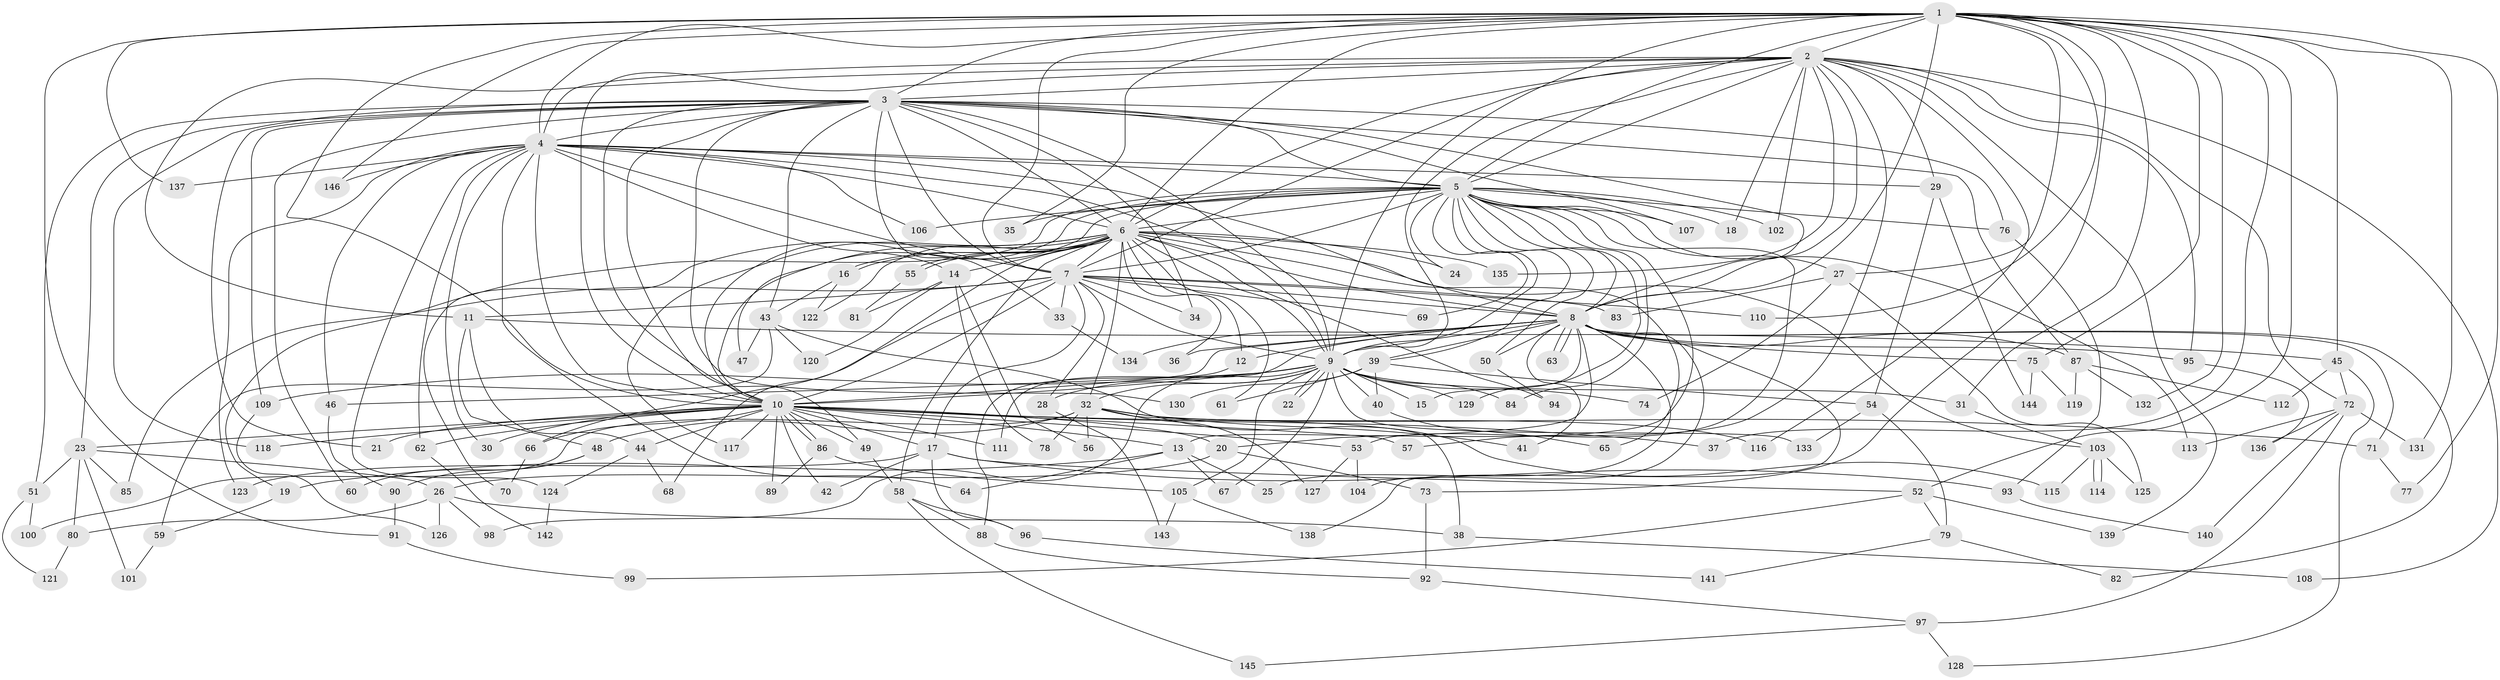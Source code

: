 // Generated by graph-tools (version 1.1) at 2025/13/03/09/25 04:13:51]
// undirected, 146 vertices, 317 edges
graph export_dot {
graph [start="1"]
  node [color=gray90,style=filled];
  1;
  2;
  3;
  4;
  5;
  6;
  7;
  8;
  9;
  10;
  11;
  12;
  13;
  14;
  15;
  16;
  17;
  18;
  19;
  20;
  21;
  22;
  23;
  24;
  25;
  26;
  27;
  28;
  29;
  30;
  31;
  32;
  33;
  34;
  35;
  36;
  37;
  38;
  39;
  40;
  41;
  42;
  43;
  44;
  45;
  46;
  47;
  48;
  49;
  50;
  51;
  52;
  53;
  54;
  55;
  56;
  57;
  58;
  59;
  60;
  61;
  62;
  63;
  64;
  65;
  66;
  67;
  68;
  69;
  70;
  71;
  72;
  73;
  74;
  75;
  76;
  77;
  78;
  79;
  80;
  81;
  82;
  83;
  84;
  85;
  86;
  87;
  88;
  89;
  90;
  91;
  92;
  93;
  94;
  95;
  96;
  97;
  98;
  99;
  100;
  101;
  102;
  103;
  104;
  105;
  106;
  107;
  108;
  109;
  110;
  111;
  112;
  113;
  114;
  115;
  116;
  117;
  118;
  119;
  120;
  121;
  122;
  123;
  124;
  125;
  126;
  127;
  128;
  129;
  130;
  131;
  132;
  133;
  134;
  135;
  136;
  137;
  138;
  139;
  140;
  141;
  142;
  143;
  144;
  145;
  146;
  1 -- 2;
  1 -- 3;
  1 -- 4;
  1 -- 5;
  1 -- 6;
  1 -- 7;
  1 -- 8;
  1 -- 9;
  1 -- 10;
  1 -- 27;
  1 -- 31;
  1 -- 35;
  1 -- 37;
  1 -- 45;
  1 -- 52;
  1 -- 73;
  1 -- 75;
  1 -- 77;
  1 -- 91;
  1 -- 110;
  1 -- 131;
  1 -- 132;
  1 -- 137;
  1 -- 146;
  2 -- 3;
  2 -- 4;
  2 -- 5;
  2 -- 6;
  2 -- 7;
  2 -- 8;
  2 -- 9;
  2 -- 10;
  2 -- 11;
  2 -- 18;
  2 -- 29;
  2 -- 57;
  2 -- 72;
  2 -- 95;
  2 -- 102;
  2 -- 108;
  2 -- 116;
  2 -- 135;
  2 -- 139;
  3 -- 4;
  3 -- 5;
  3 -- 6;
  3 -- 7;
  3 -- 8;
  3 -- 9;
  3 -- 10;
  3 -- 21;
  3 -- 23;
  3 -- 33;
  3 -- 34;
  3 -- 43;
  3 -- 49;
  3 -- 51;
  3 -- 60;
  3 -- 76;
  3 -- 87;
  3 -- 107;
  3 -- 109;
  3 -- 118;
  3 -- 130;
  4 -- 5;
  4 -- 6;
  4 -- 7;
  4 -- 8;
  4 -- 9;
  4 -- 10;
  4 -- 14;
  4 -- 29;
  4 -- 30;
  4 -- 46;
  4 -- 62;
  4 -- 64;
  4 -- 106;
  4 -- 123;
  4 -- 124;
  4 -- 137;
  4 -- 146;
  5 -- 6;
  5 -- 7;
  5 -- 8;
  5 -- 9;
  5 -- 10;
  5 -- 13;
  5 -- 18;
  5 -- 19;
  5 -- 24;
  5 -- 27;
  5 -- 35;
  5 -- 39;
  5 -- 47;
  5 -- 50;
  5 -- 53;
  5 -- 69;
  5 -- 76;
  5 -- 84;
  5 -- 102;
  5 -- 106;
  5 -- 107;
  5 -- 113;
  5 -- 129;
  6 -- 7;
  6 -- 8;
  6 -- 9;
  6 -- 10;
  6 -- 12;
  6 -- 14;
  6 -- 16;
  6 -- 16;
  6 -- 24;
  6 -- 32;
  6 -- 36;
  6 -- 55;
  6 -- 55;
  6 -- 58;
  6 -- 61;
  6 -- 65;
  6 -- 68;
  6 -- 70;
  6 -- 94;
  6 -- 103;
  6 -- 117;
  6 -- 122;
  6 -- 135;
  7 -- 8;
  7 -- 9;
  7 -- 10;
  7 -- 11;
  7 -- 17;
  7 -- 28;
  7 -- 33;
  7 -- 34;
  7 -- 66;
  7 -- 69;
  7 -- 83;
  7 -- 85;
  7 -- 110;
  8 -- 9;
  8 -- 10;
  8 -- 12;
  8 -- 15;
  8 -- 20;
  8 -- 25;
  8 -- 36;
  8 -- 39;
  8 -- 41;
  8 -- 50;
  8 -- 63;
  8 -- 63;
  8 -- 71;
  8 -- 75;
  8 -- 82;
  8 -- 87;
  8 -- 95;
  8 -- 104;
  8 -- 111;
  8 -- 134;
  8 -- 138;
  9 -- 10;
  9 -- 15;
  9 -- 22;
  9 -- 22;
  9 -- 28;
  9 -- 31;
  9 -- 32;
  9 -- 40;
  9 -- 46;
  9 -- 67;
  9 -- 74;
  9 -- 84;
  9 -- 98;
  9 -- 105;
  9 -- 109;
  9 -- 129;
  9 -- 133;
  10 -- 13;
  10 -- 17;
  10 -- 20;
  10 -- 21;
  10 -- 23;
  10 -- 30;
  10 -- 37;
  10 -- 42;
  10 -- 44;
  10 -- 49;
  10 -- 53;
  10 -- 57;
  10 -- 62;
  10 -- 66;
  10 -- 71;
  10 -- 86;
  10 -- 86;
  10 -- 89;
  10 -- 111;
  10 -- 117;
  10 -- 118;
  11 -- 44;
  11 -- 45;
  11 -- 48;
  12 -- 88;
  13 -- 19;
  13 -- 25;
  13 -- 64;
  13 -- 67;
  14 -- 56;
  14 -- 78;
  14 -- 81;
  14 -- 120;
  16 -- 43;
  16 -- 122;
  17 -- 42;
  17 -- 52;
  17 -- 93;
  17 -- 96;
  17 -- 123;
  19 -- 59;
  20 -- 26;
  20 -- 73;
  23 -- 26;
  23 -- 51;
  23 -- 80;
  23 -- 85;
  23 -- 101;
  26 -- 38;
  26 -- 80;
  26 -- 98;
  26 -- 126;
  27 -- 74;
  27 -- 83;
  27 -- 125;
  28 -- 143;
  29 -- 54;
  29 -- 144;
  31 -- 103;
  32 -- 38;
  32 -- 41;
  32 -- 48;
  32 -- 56;
  32 -- 78;
  32 -- 100;
  32 -- 116;
  32 -- 127;
  33 -- 134;
  38 -- 108;
  39 -- 40;
  39 -- 54;
  39 -- 61;
  39 -- 130;
  40 -- 65;
  43 -- 47;
  43 -- 59;
  43 -- 115;
  43 -- 120;
  44 -- 68;
  44 -- 124;
  45 -- 72;
  45 -- 112;
  45 -- 128;
  46 -- 90;
  48 -- 60;
  48 -- 90;
  49 -- 58;
  50 -- 94;
  51 -- 100;
  51 -- 121;
  52 -- 79;
  52 -- 99;
  52 -- 139;
  53 -- 104;
  53 -- 127;
  54 -- 79;
  54 -- 133;
  55 -- 81;
  58 -- 88;
  58 -- 96;
  58 -- 145;
  59 -- 101;
  62 -- 142;
  66 -- 70;
  71 -- 77;
  72 -- 97;
  72 -- 113;
  72 -- 131;
  72 -- 136;
  72 -- 140;
  73 -- 92;
  75 -- 119;
  75 -- 144;
  76 -- 93;
  79 -- 82;
  79 -- 141;
  80 -- 121;
  86 -- 89;
  86 -- 105;
  87 -- 112;
  87 -- 119;
  87 -- 132;
  88 -- 92;
  90 -- 91;
  91 -- 99;
  92 -- 97;
  93 -- 140;
  95 -- 136;
  96 -- 141;
  97 -- 128;
  97 -- 145;
  103 -- 114;
  103 -- 114;
  103 -- 115;
  103 -- 125;
  105 -- 138;
  105 -- 143;
  109 -- 126;
  124 -- 142;
}
